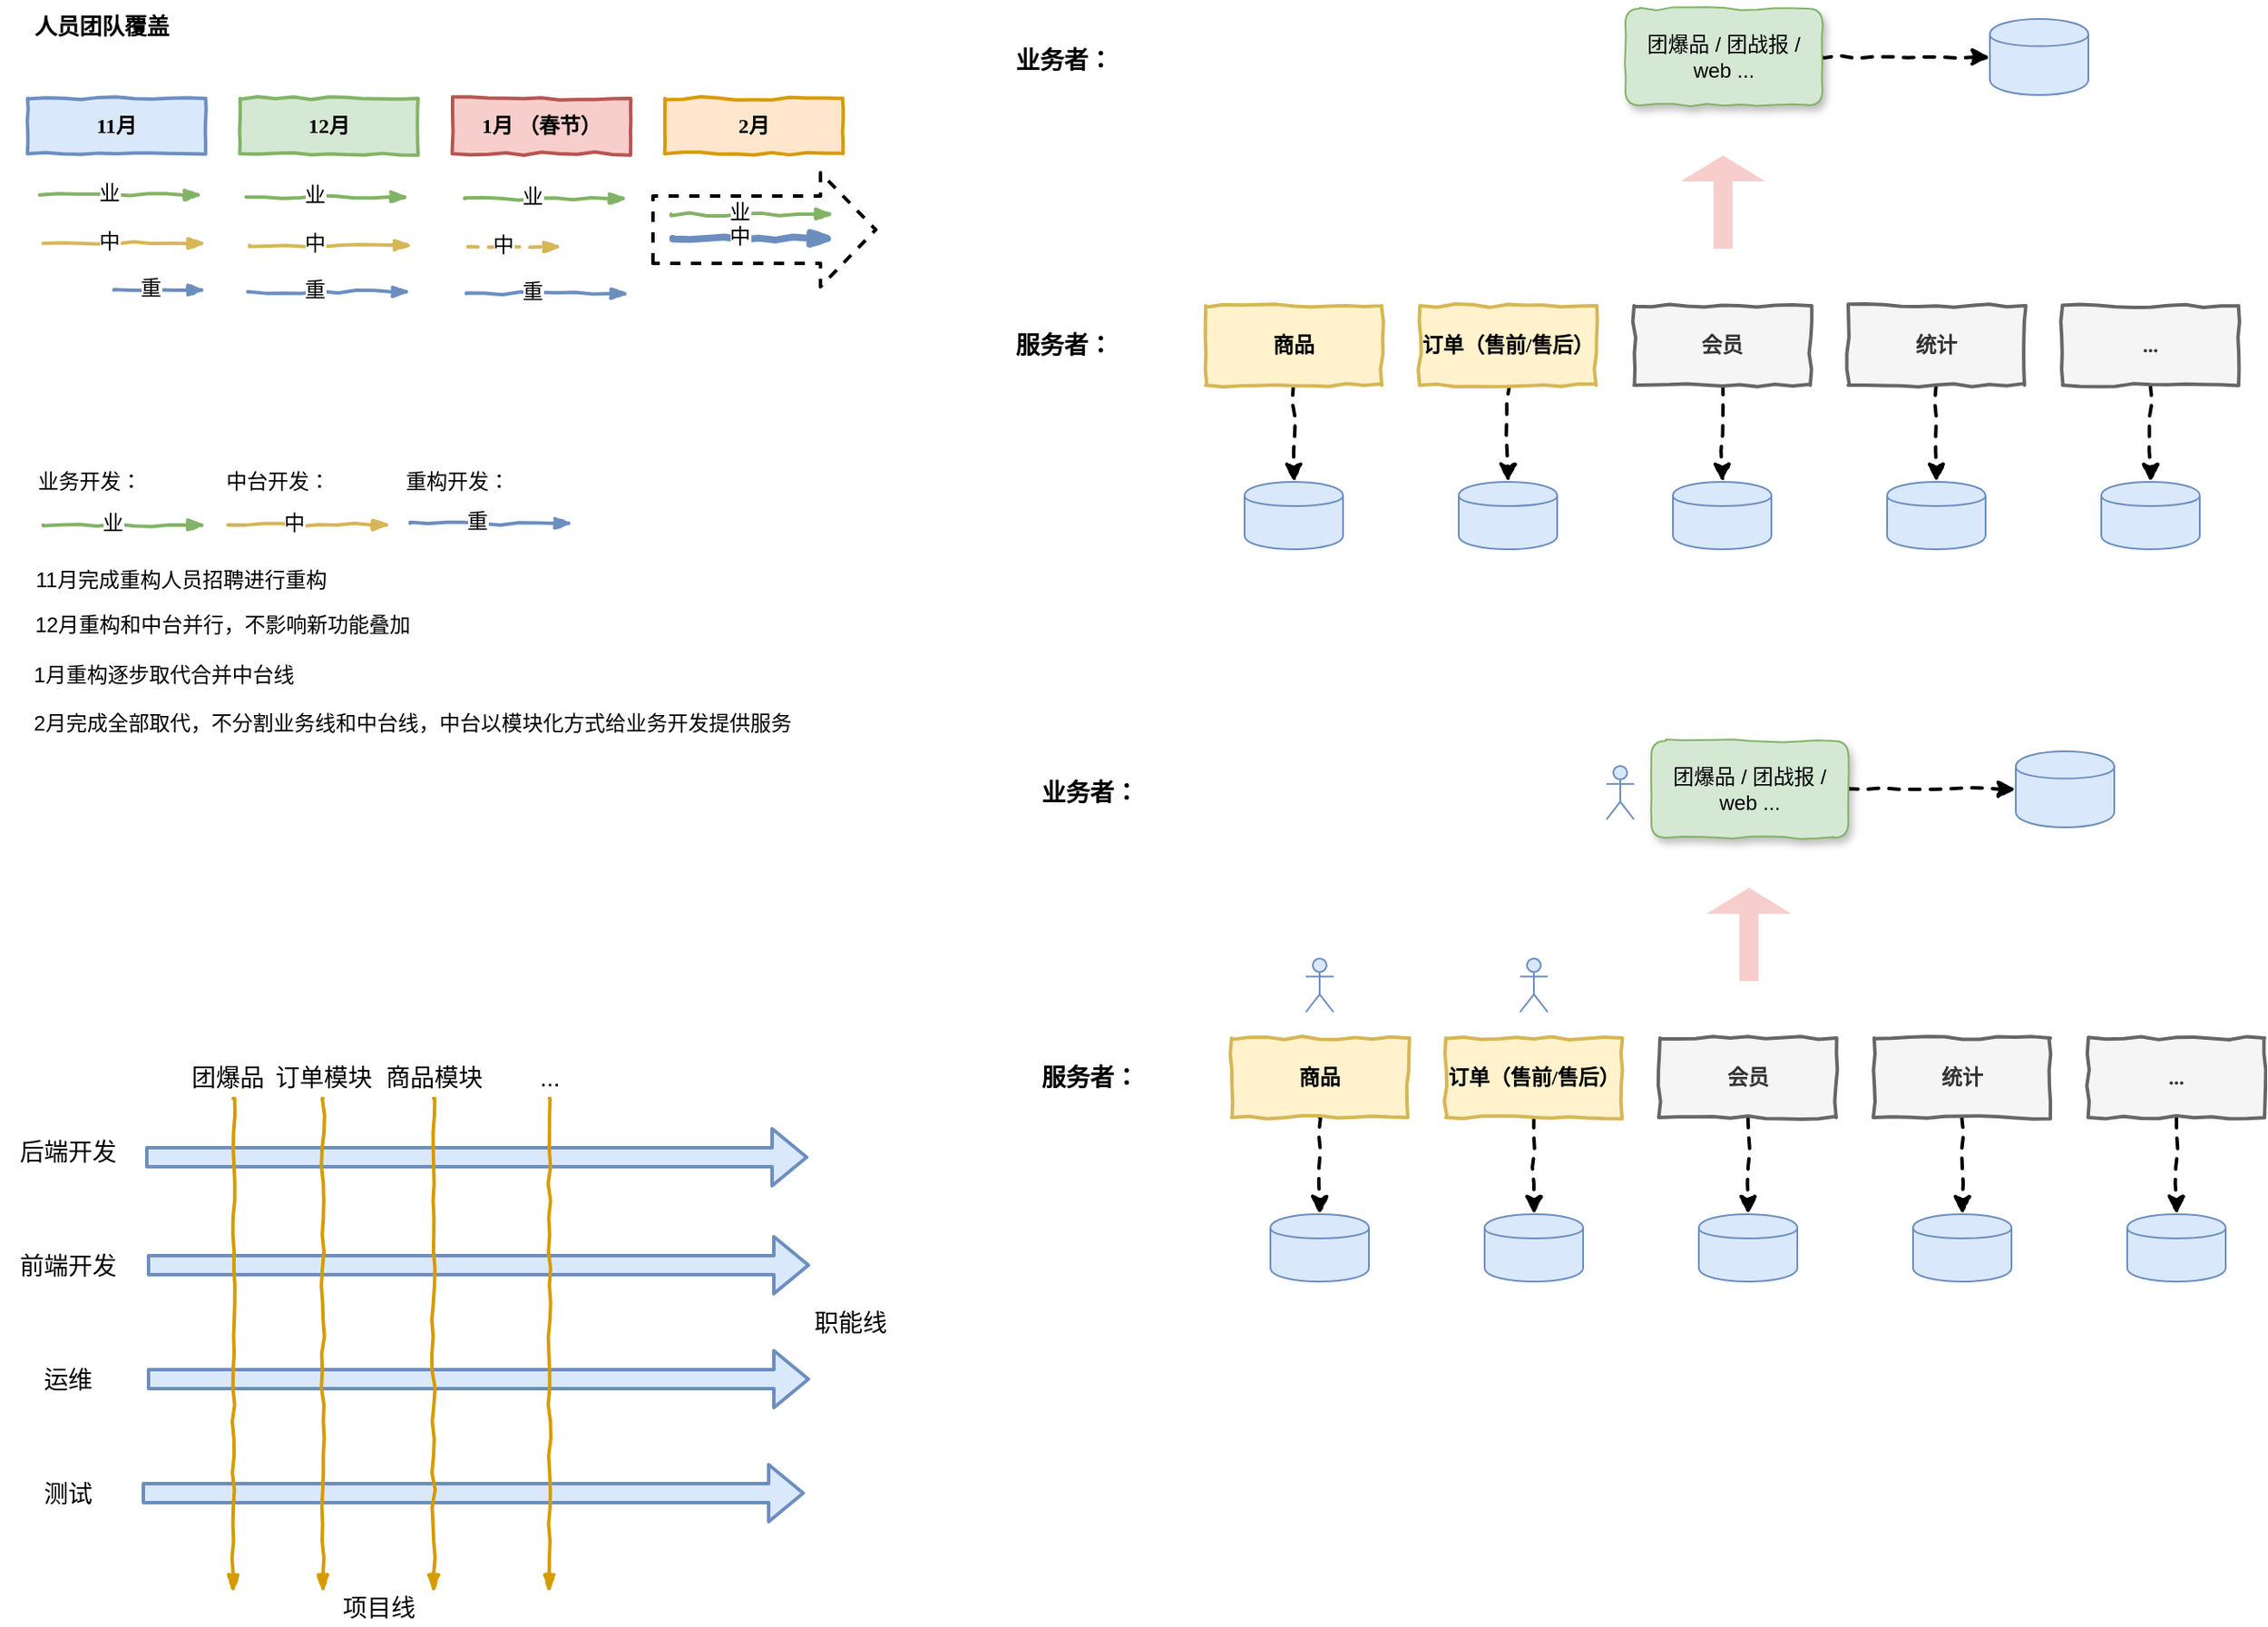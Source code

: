 <mxfile version="12.1.4" type="github" pages="1">
  <diagram id="GFUo5UajbfeOs9jclDTA" name="第 1 页">
    <mxGraphModel dx="896" dy="572" grid="0" gridSize="10" guides="1" tooltips="1" connect="1" arrows="1" fold="1" page="0" pageScale="1" pageWidth="10000" pageHeight="10000" math="0" shadow="0">
      <root>
        <mxCell id="0"/>
        <mxCell id="1" parent="0"/>
        <mxCell id="vOFkEOIqGuXK2a5z3ndq-1" value="11月" style="html=1;whiteSpace=wrap;comic=1;strokeWidth=2;fontFamily=Comic Sans MS;fontStyle=1;fillColor=#dae8fc;strokeColor=#6c8ebf;" vertex="1" parent="1">
          <mxGeometry x="217" y="150" width="103" height="32" as="geometry"/>
        </mxCell>
        <mxCell id="vOFkEOIqGuXK2a5z3ndq-2" value="12月" style="html=1;whiteSpace=wrap;comic=1;strokeWidth=2;fontFamily=Comic Sans MS;fontStyle=1;fillColor=#d5e8d4;strokeColor=#82b366;" vertex="1" parent="1">
          <mxGeometry x="340" y="150" width="103" height="32" as="geometry"/>
        </mxCell>
        <mxCell id="vOFkEOIqGuXK2a5z3ndq-3" value="1月 （春节）" style="html=1;whiteSpace=wrap;comic=1;strokeWidth=2;fontFamily=Comic Sans MS;fontStyle=1;fillColor=#f8cecc;strokeColor=#b85450;" vertex="1" parent="1">
          <mxGeometry x="463" y="150" width="103" height="32" as="geometry"/>
        </mxCell>
        <mxCell id="vOFkEOIqGuXK2a5z3ndq-4" value="2月" style="html=1;whiteSpace=wrap;comic=1;strokeWidth=2;fontFamily=Comic Sans MS;fontStyle=1;fillColor=#ffe6cc;strokeColor=#d79b00;" vertex="1" parent="1">
          <mxGeometry x="586" y="150" width="103" height="32" as="geometry"/>
        </mxCell>
        <mxCell id="vOFkEOIqGuXK2a5z3ndq-5" value="" style="rounded=0;comic=1;strokeWidth=2;endArrow=blockThin;html=1;fontFamily=Comic Sans MS;fontStyle=1;fillColor=#d5e8d4;strokeColor=#82b366;" edge="1" parent="1">
          <mxGeometry width="50" height="50" relative="1" as="geometry">
            <mxPoint x="224" y="206" as="sourcePoint"/>
            <mxPoint x="318" y="206" as="targetPoint"/>
          </mxGeometry>
        </mxCell>
        <mxCell id="vOFkEOIqGuXK2a5z3ndq-6" value="业" style="text;html=1;resizable=0;points=[];align=center;verticalAlign=middle;labelBackgroundColor=#ffffff;" vertex="1" connectable="0" parent="vOFkEOIqGuXK2a5z3ndq-5">
          <mxGeometry x="-0.149" y="1" relative="1" as="geometry">
            <mxPoint as="offset"/>
          </mxGeometry>
        </mxCell>
        <mxCell id="vOFkEOIqGuXK2a5z3ndq-7" value="&lt;font style=&quot;font-size: 13px&quot;&gt;&lt;b&gt;人员团队覆盖&lt;/b&gt;&lt;/font&gt;" style="text;html=1;strokeColor=none;fillColor=none;align=center;verticalAlign=middle;whiteSpace=wrap;rounded=0;" vertex="1" parent="1">
          <mxGeometry x="217" y="98" width="86" height="20" as="geometry"/>
        </mxCell>
        <mxCell id="vOFkEOIqGuXK2a5z3ndq-10" value="" style="rounded=0;comic=1;strokeWidth=2;endArrow=blockThin;html=1;fontFamily=Comic Sans MS;fontStyle=1;fillColor=#fff2cc;strokeColor=#d6b656;" edge="1" parent="1">
          <mxGeometry width="50" height="50" relative="1" as="geometry">
            <mxPoint x="226" y="234" as="sourcePoint"/>
            <mxPoint x="320" y="234" as="targetPoint"/>
          </mxGeometry>
        </mxCell>
        <mxCell id="vOFkEOIqGuXK2a5z3ndq-11" value="中" style="text;html=1;resizable=0;points=[];align=center;verticalAlign=middle;labelBackgroundColor=#ffffff;" vertex="1" connectable="0" parent="vOFkEOIqGuXK2a5z3ndq-10">
          <mxGeometry x="-0.149" y="1" relative="1" as="geometry">
            <mxPoint x="-2.0" as="offset"/>
          </mxGeometry>
        </mxCell>
        <mxCell id="vOFkEOIqGuXK2a5z3ndq-14" value="" style="rounded=0;comic=1;strokeWidth=2;endArrow=blockThin;html=1;fontFamily=Comic Sans MS;fontStyle=1;fillColor=#d5e8d4;strokeColor=#82b366;align=center;" edge="1" parent="1">
          <mxGeometry width="50" height="50" relative="1" as="geometry">
            <mxPoint x="343.5" y="207" as="sourcePoint"/>
            <mxPoint x="437.5" y="207" as="targetPoint"/>
          </mxGeometry>
        </mxCell>
        <mxCell id="vOFkEOIqGuXK2a5z3ndq-15" value="业" style="text;html=1;resizable=0;points=[];align=center;verticalAlign=middle;labelBackgroundColor=#ffffff;" vertex="1" connectable="0" parent="vOFkEOIqGuXK2a5z3ndq-14">
          <mxGeometry x="-0.149" y="1" relative="1" as="geometry">
            <mxPoint x="-1" as="offset"/>
          </mxGeometry>
        </mxCell>
        <mxCell id="vOFkEOIqGuXK2a5z3ndq-16" value="" style="rounded=0;comic=1;strokeWidth=2;endArrow=blockThin;html=1;fontFamily=Comic Sans MS;fontStyle=1;fillColor=#fff2cc;strokeColor=#d6b656;align=center;" edge="1" parent="1">
          <mxGeometry width="50" height="50" relative="1" as="geometry">
            <mxPoint x="345.5" y="235" as="sourcePoint"/>
            <mxPoint x="439.5" y="235" as="targetPoint"/>
          </mxGeometry>
        </mxCell>
        <mxCell id="vOFkEOIqGuXK2a5z3ndq-17" value="中" style="text;html=1;resizable=0;points=[];align=center;verticalAlign=middle;labelBackgroundColor=#ffffff;" vertex="1" connectable="0" parent="vOFkEOIqGuXK2a5z3ndq-16">
          <mxGeometry x="-0.149" y="1" relative="1" as="geometry">
            <mxPoint x="-3" as="offset"/>
          </mxGeometry>
        </mxCell>
        <mxCell id="vOFkEOIqGuXK2a5z3ndq-18" value="" style="rounded=0;comic=1;strokeWidth=2;endArrow=blockThin;html=1;fontFamily=Comic Sans MS;fontStyle=1;fillColor=#dae8fc;strokeColor=#6c8ebf;align=center;" edge="1" parent="1">
          <mxGeometry width="50" height="50" relative="1" as="geometry">
            <mxPoint x="344.5" y="262" as="sourcePoint"/>
            <mxPoint x="438.5" y="262" as="targetPoint"/>
          </mxGeometry>
        </mxCell>
        <mxCell id="vOFkEOIqGuXK2a5z3ndq-19" value="重" style="text;html=1;resizable=0;points=[];align=center;verticalAlign=middle;labelBackgroundColor=#ffffff;" vertex="1" connectable="0" parent="vOFkEOIqGuXK2a5z3ndq-18">
          <mxGeometry x="-0.149" y="1" relative="1" as="geometry">
            <mxPoint x="-2.0" as="offset"/>
          </mxGeometry>
        </mxCell>
        <mxCell id="vOFkEOIqGuXK2a5z3ndq-20" value="" style="rounded=0;comic=1;strokeWidth=2;endArrow=blockThin;html=1;fontFamily=Comic Sans MS;fontStyle=1;fillColor=#d5e8d4;strokeColor=#82b366;align=center;" edge="1" parent="1">
          <mxGeometry width="50" height="50" relative="1" as="geometry">
            <mxPoint x="470" y="208" as="sourcePoint"/>
            <mxPoint x="564" y="208" as="targetPoint"/>
          </mxGeometry>
        </mxCell>
        <mxCell id="vOFkEOIqGuXK2a5z3ndq-21" value="业" style="text;html=1;resizable=0;points=[];align=center;verticalAlign=middle;labelBackgroundColor=#ffffff;" vertex="1" connectable="0" parent="vOFkEOIqGuXK2a5z3ndq-20">
          <mxGeometry x="-0.149" y="1" relative="1" as="geometry">
            <mxPoint x="-1" as="offset"/>
          </mxGeometry>
        </mxCell>
        <mxCell id="vOFkEOIqGuXK2a5z3ndq-22" value="" style="rounded=0;comic=1;strokeWidth=2;endArrow=blockThin;html=1;fontFamily=Comic Sans MS;fontStyle=1;fillColor=#fff2cc;strokeColor=#d6b656;align=center;dashed=1;" edge="1" parent="1">
          <mxGeometry width="50" height="50" relative="1" as="geometry">
            <mxPoint x="472" y="236" as="sourcePoint"/>
            <mxPoint x="526" y="236" as="targetPoint"/>
          </mxGeometry>
        </mxCell>
        <mxCell id="vOFkEOIqGuXK2a5z3ndq-23" value="中" style="text;html=1;resizable=0;points=[];align=center;verticalAlign=middle;labelBackgroundColor=#ffffff;" vertex="1" connectable="0" parent="vOFkEOIqGuXK2a5z3ndq-22">
          <mxGeometry x="-0.149" y="1" relative="1" as="geometry">
            <mxPoint x="-3" as="offset"/>
          </mxGeometry>
        </mxCell>
        <mxCell id="vOFkEOIqGuXK2a5z3ndq-24" value="" style="rounded=0;comic=1;strokeWidth=2;endArrow=blockThin;html=1;fontFamily=Comic Sans MS;fontStyle=1;fillColor=#dae8fc;strokeColor=#6c8ebf;align=center;" edge="1" parent="1">
          <mxGeometry width="50" height="50" relative="1" as="geometry">
            <mxPoint x="471" y="263" as="sourcePoint"/>
            <mxPoint x="565" y="263" as="targetPoint"/>
          </mxGeometry>
        </mxCell>
        <mxCell id="vOFkEOIqGuXK2a5z3ndq-25" value="重" style="text;html=1;resizable=0;points=[];align=center;verticalAlign=middle;labelBackgroundColor=#ffffff;" vertex="1" connectable="0" parent="vOFkEOIqGuXK2a5z3ndq-24">
          <mxGeometry x="-0.149" y="1" relative="1" as="geometry">
            <mxPoint x="-2.0" as="offset"/>
          </mxGeometry>
        </mxCell>
        <mxCell id="vOFkEOIqGuXK2a5z3ndq-26" value="" style="rounded=0;comic=1;strokeWidth=2;endArrow=blockThin;html=1;fontFamily=Comic Sans MS;fontStyle=1;fillColor=#d5e8d4;strokeColor=#82b366;align=center;" edge="1" parent="1">
          <mxGeometry width="50" height="50" relative="1" as="geometry">
            <mxPoint x="589.5" y="217" as="sourcePoint"/>
            <mxPoint x="683.5" y="217" as="targetPoint"/>
          </mxGeometry>
        </mxCell>
        <mxCell id="vOFkEOIqGuXK2a5z3ndq-27" value="业" style="text;html=1;resizable=0;points=[];align=center;verticalAlign=middle;labelBackgroundColor=#ffffff;" vertex="1" connectable="0" parent="vOFkEOIqGuXK2a5z3ndq-26">
          <mxGeometry x="-0.149" y="1" relative="1" as="geometry">
            <mxPoint x="-1" as="offset"/>
          </mxGeometry>
        </mxCell>
        <mxCell id="vOFkEOIqGuXK2a5z3ndq-30" value="" style="rounded=0;comic=1;strokeWidth=4;endArrow=blockThin;html=1;fontFamily=Comic Sans MS;fontStyle=1;fillColor=#dae8fc;strokeColor=#6c8ebf;align=center;" edge="1" parent="1">
          <mxGeometry width="50" height="50" relative="1" as="geometry">
            <mxPoint x="590.5" y="231" as="sourcePoint"/>
            <mxPoint x="684.5" y="231" as="targetPoint"/>
          </mxGeometry>
        </mxCell>
        <mxCell id="vOFkEOIqGuXK2a5z3ndq-31" value="中" style="text;html=1;resizable=0;points=[];align=center;verticalAlign=middle;labelBackgroundColor=#ffffff;" vertex="1" connectable="0" parent="vOFkEOIqGuXK2a5z3ndq-30">
          <mxGeometry x="-0.149" y="1" relative="1" as="geometry">
            <mxPoint x="-2.0" as="offset"/>
          </mxGeometry>
        </mxCell>
        <mxCell id="vOFkEOIqGuXK2a5z3ndq-37" value="" style="rounded=0;comic=1;strokeWidth=2;endArrow=blockThin;html=1;fontFamily=Comic Sans MS;fontStyle=1;fillColor=#d5e8d4;strokeColor=#82b366;" edge="1" parent="1">
          <mxGeometry width="50" height="50" relative="1" as="geometry">
            <mxPoint x="226" y="397" as="sourcePoint"/>
            <mxPoint x="320" y="397" as="targetPoint"/>
          </mxGeometry>
        </mxCell>
        <mxCell id="vOFkEOIqGuXK2a5z3ndq-38" value="业" style="text;html=1;resizable=0;points=[];align=center;verticalAlign=middle;labelBackgroundColor=#ffffff;" vertex="1" connectable="0" parent="vOFkEOIqGuXK2a5z3ndq-37">
          <mxGeometry x="-0.149" y="1" relative="1" as="geometry">
            <mxPoint as="offset"/>
          </mxGeometry>
        </mxCell>
        <mxCell id="vOFkEOIqGuXK2a5z3ndq-39" value="" style="rounded=0;comic=1;strokeWidth=2;endArrow=blockThin;html=1;fontFamily=Comic Sans MS;fontStyle=1;fillColor=#fff2cc;strokeColor=#d6b656;" edge="1" parent="1">
          <mxGeometry width="50" height="50" relative="1" as="geometry">
            <mxPoint x="333" y="397" as="sourcePoint"/>
            <mxPoint x="427" y="397" as="targetPoint"/>
          </mxGeometry>
        </mxCell>
        <mxCell id="vOFkEOIqGuXK2a5z3ndq-40" value="中" style="text;html=1;resizable=0;points=[];align=center;verticalAlign=middle;labelBackgroundColor=#ffffff;" vertex="1" connectable="0" parent="vOFkEOIqGuXK2a5z3ndq-39">
          <mxGeometry x="-0.149" y="1" relative="1" as="geometry">
            <mxPoint x="-2.0" as="offset"/>
          </mxGeometry>
        </mxCell>
        <mxCell id="vOFkEOIqGuXK2a5z3ndq-41" value="" style="rounded=0;comic=1;strokeWidth=2;endArrow=blockThin;html=1;fontFamily=Comic Sans MS;fontStyle=1;fillColor=#dae8fc;strokeColor=#6c8ebf;align=center;" edge="1" parent="1">
          <mxGeometry width="50" height="50" relative="1" as="geometry">
            <mxPoint x="438.5" y="396" as="sourcePoint"/>
            <mxPoint x="532.5" y="396" as="targetPoint"/>
          </mxGeometry>
        </mxCell>
        <mxCell id="vOFkEOIqGuXK2a5z3ndq-42" value="重" style="text;html=1;resizable=0;points=[];align=center;verticalAlign=middle;labelBackgroundColor=#ffffff;" vertex="1" connectable="0" parent="vOFkEOIqGuXK2a5z3ndq-41">
          <mxGeometry x="-0.149" y="1" relative="1" as="geometry">
            <mxPoint x="-2.0" as="offset"/>
          </mxGeometry>
        </mxCell>
        <mxCell id="vOFkEOIqGuXK2a5z3ndq-43" value="业务开发：" style="text;html=1;strokeColor=none;fillColor=none;align=center;verticalAlign=middle;whiteSpace=wrap;rounded=0;" vertex="1" parent="1">
          <mxGeometry x="201" y="362" width="104" height="20" as="geometry"/>
        </mxCell>
        <mxCell id="vOFkEOIqGuXK2a5z3ndq-44" value="中台开发：" style="text;html=1;strokeColor=none;fillColor=none;align=center;verticalAlign=middle;whiteSpace=wrap;rounded=0;" vertex="1" parent="1">
          <mxGeometry x="310" y="362" width="104" height="20" as="geometry"/>
        </mxCell>
        <mxCell id="vOFkEOIqGuXK2a5z3ndq-45" value="重构开发：" style="text;html=1;strokeColor=none;fillColor=none;align=center;verticalAlign=middle;whiteSpace=wrap;rounded=0;" vertex="1" parent="1">
          <mxGeometry x="414" y="362" width="104" height="20" as="geometry"/>
        </mxCell>
        <mxCell id="vOFkEOIqGuXK2a5z3ndq-46" value="11月完成重构人员招聘进行重构" style="text;html=1;strokeColor=none;fillColor=none;align=center;verticalAlign=middle;whiteSpace=wrap;rounded=0;" vertex="1" parent="1">
          <mxGeometry x="219.5" y="419" width="172" height="20" as="geometry"/>
        </mxCell>
        <mxCell id="vOFkEOIqGuXK2a5z3ndq-47" value="12月重构和中台并行，不影响新功能叠加" style="text;html=1;strokeColor=none;fillColor=none;align=center;verticalAlign=middle;whiteSpace=wrap;rounded=0;" vertex="1" parent="1">
          <mxGeometry x="206" y="445" width="248" height="20" as="geometry"/>
        </mxCell>
        <mxCell id="vOFkEOIqGuXK2a5z3ndq-48" value="1月重构逐步取代合并中台线" style="text;html=1;strokeColor=none;fillColor=none;align=center;verticalAlign=middle;whiteSpace=wrap;rounded=0;" vertex="1" parent="1">
          <mxGeometry x="210" y="474" width="172" height="20" as="geometry"/>
        </mxCell>
        <mxCell id="vOFkEOIqGuXK2a5z3ndq-49" value="2月完成全部取代，不分割业务线和中台线，中台以模块化方式给业务开发提供服务" style="text;html=1;strokeColor=none;fillColor=none;align=center;verticalAlign=middle;whiteSpace=wrap;rounded=0;" vertex="1" parent="1">
          <mxGeometry x="202" y="502" width="476" height="20" as="geometry"/>
        </mxCell>
        <mxCell id="vOFkEOIqGuXK2a5z3ndq-50" value="" style="rounded=0;comic=1;strokeWidth=2;endArrow=blockThin;html=1;fontFamily=Comic Sans MS;fontStyle=1;fillColor=#dae8fc;strokeColor=#6c8ebf;align=center;" edge="1" parent="1">
          <mxGeometry width="50" height="50" relative="1" as="geometry">
            <mxPoint x="267" y="261" as="sourcePoint"/>
            <mxPoint x="320" y="261" as="targetPoint"/>
          </mxGeometry>
        </mxCell>
        <mxCell id="vOFkEOIqGuXK2a5z3ndq-51" value="重" style="text;html=1;resizable=0;points=[];align=center;verticalAlign=middle;labelBackgroundColor=#ffffff;" vertex="1" connectable="0" parent="vOFkEOIqGuXK2a5z3ndq-50">
          <mxGeometry x="-0.149" y="1" relative="1" as="geometry">
            <mxPoint x="-2.0" as="offset"/>
          </mxGeometry>
        </mxCell>
        <mxCell id="vOFkEOIqGuXK2a5z3ndq-72" style="edgeStyle=orthogonalEdgeStyle;rounded=0;comic=1;orthogonalLoop=1;jettySize=auto;html=1;exitX=1;exitY=0.5;exitDx=0;exitDy=0;entryX=0;entryY=0.5;entryDx=0;entryDy=0;dashed=1;strokeWidth=2;align=center;" edge="1" parent="1" source="vOFkEOIqGuXK2a5z3ndq-52" target="vOFkEOIqGuXK2a5z3ndq-71">
          <mxGeometry relative="1" as="geometry"/>
        </mxCell>
        <mxCell id="vOFkEOIqGuXK2a5z3ndq-52" value="团爆品 / 团战报 / web ..." style="rounded=1;whiteSpace=wrap;html=1;shadow=1;comic=1;fillColor=#d5e8d4;strokeColor=#82b366;align=center;" vertex="1" parent="1">
          <mxGeometry x="1142" y="98" width="114" height="56" as="geometry"/>
        </mxCell>
        <mxCell id="vOFkEOIqGuXK2a5z3ndq-65" style="edgeStyle=orthogonalEdgeStyle;rounded=0;orthogonalLoop=1;jettySize=auto;html=1;exitX=0.5;exitY=1;exitDx=0;exitDy=0;entryX=0.5;entryY=0;entryDx=0;entryDy=0;dashed=1;strokeWidth=2;align=center;comic=1;" edge="1" parent="1" source="vOFkEOIqGuXK2a5z3ndq-53" target="vOFkEOIqGuXK2a5z3ndq-59">
          <mxGeometry relative="1" as="geometry"/>
        </mxCell>
        <mxCell id="vOFkEOIqGuXK2a5z3ndq-53" value="商品" style="html=1;whiteSpace=wrap;comic=1;strokeWidth=2;fontFamily=Comic Sans MS;fontStyle=1;align=center;fillColor=#fff2cc;strokeColor=#d6b656;" vertex="1" parent="1">
          <mxGeometry x="899" y="270" width="102" height="46" as="geometry"/>
        </mxCell>
        <mxCell id="vOFkEOIqGuXK2a5z3ndq-66" style="edgeStyle=orthogonalEdgeStyle;rounded=0;comic=1;orthogonalLoop=1;jettySize=auto;html=1;exitX=0.5;exitY=1;exitDx=0;exitDy=0;entryX=0.5;entryY=0;entryDx=0;entryDy=0;dashed=1;strokeWidth=2;align=center;" edge="1" parent="1" source="vOFkEOIqGuXK2a5z3ndq-54" target="vOFkEOIqGuXK2a5z3ndq-60">
          <mxGeometry relative="1" as="geometry"/>
        </mxCell>
        <mxCell id="vOFkEOIqGuXK2a5z3ndq-54" value="订单（售前/售后）" style="html=1;whiteSpace=wrap;comic=1;strokeWidth=2;fontFamily=Comic Sans MS;fontStyle=1;align=center;fillColor=#fff2cc;strokeColor=#d6b656;" vertex="1" parent="1">
          <mxGeometry x="1023" y="270" width="102" height="46" as="geometry"/>
        </mxCell>
        <mxCell id="vOFkEOIqGuXK2a5z3ndq-67" style="edgeStyle=orthogonalEdgeStyle;rounded=0;comic=1;orthogonalLoop=1;jettySize=auto;html=1;exitX=0.5;exitY=1;exitDx=0;exitDy=0;entryX=0.5;entryY=0;entryDx=0;entryDy=0;dashed=1;strokeWidth=2;align=center;" edge="1" parent="1" source="vOFkEOIqGuXK2a5z3ndq-55" target="vOFkEOIqGuXK2a5z3ndq-61">
          <mxGeometry relative="1" as="geometry"/>
        </mxCell>
        <mxCell id="vOFkEOIqGuXK2a5z3ndq-55" value="会员" style="html=1;whiteSpace=wrap;comic=1;strokeWidth=2;fontFamily=Comic Sans MS;fontStyle=1;align=center;fillColor=#f5f5f5;strokeColor=#666666;fontColor=#333333;" vertex="1" parent="1">
          <mxGeometry x="1147" y="270" width="102" height="46" as="geometry"/>
        </mxCell>
        <mxCell id="vOFkEOIqGuXK2a5z3ndq-68" style="edgeStyle=orthogonalEdgeStyle;rounded=0;comic=1;orthogonalLoop=1;jettySize=auto;html=1;exitX=0.5;exitY=1;exitDx=0;exitDy=0;entryX=0.5;entryY=0;entryDx=0;entryDy=0;dashed=1;strokeWidth=2;align=center;" edge="1" parent="1" source="vOFkEOIqGuXK2a5z3ndq-56" target="vOFkEOIqGuXK2a5z3ndq-62">
          <mxGeometry relative="1" as="geometry"/>
        </mxCell>
        <mxCell id="vOFkEOIqGuXK2a5z3ndq-56" value="统计" style="html=1;whiteSpace=wrap;comic=1;strokeWidth=2;fontFamily=Comic Sans MS;fontStyle=1;align=center;fillColor=#f5f5f5;strokeColor=#666666;fontColor=#333333;" vertex="1" parent="1">
          <mxGeometry x="1271" y="270" width="102" height="46" as="geometry"/>
        </mxCell>
        <mxCell id="vOFkEOIqGuXK2a5z3ndq-69" style="edgeStyle=orthogonalEdgeStyle;rounded=0;comic=1;orthogonalLoop=1;jettySize=auto;html=1;exitX=0.5;exitY=1;exitDx=0;exitDy=0;entryX=0.5;entryY=0;entryDx=0;entryDy=0;dashed=1;strokeWidth=2;align=center;" edge="1" parent="1" source="vOFkEOIqGuXK2a5z3ndq-57" target="vOFkEOIqGuXK2a5z3ndq-63">
          <mxGeometry relative="1" as="geometry"/>
        </mxCell>
        <mxCell id="vOFkEOIqGuXK2a5z3ndq-57" value="..." style="html=1;whiteSpace=wrap;comic=1;strokeWidth=2;fontFamily=Comic Sans MS;fontStyle=1;align=center;fillColor=#f5f5f5;strokeColor=#666666;fontColor=#333333;" vertex="1" parent="1">
          <mxGeometry x="1395" y="270" width="102" height="46" as="geometry"/>
        </mxCell>
        <mxCell id="vOFkEOIqGuXK2a5z3ndq-59" value="" style="shape=cylinder;whiteSpace=wrap;html=1;boundedLbl=1;backgroundOutline=1;align=center;fillColor=#dae8fc;strokeColor=#6c8ebf;" vertex="1" parent="1">
          <mxGeometry x="921.5" y="372" width="57" height="39" as="geometry"/>
        </mxCell>
        <mxCell id="vOFkEOIqGuXK2a5z3ndq-60" value="" style="shape=cylinder;whiteSpace=wrap;html=1;boundedLbl=1;backgroundOutline=1;align=center;fillColor=#dae8fc;strokeColor=#6c8ebf;" vertex="1" parent="1">
          <mxGeometry x="1045.5" y="372" width="57" height="39" as="geometry"/>
        </mxCell>
        <mxCell id="vOFkEOIqGuXK2a5z3ndq-61" value="" style="shape=cylinder;whiteSpace=wrap;html=1;boundedLbl=1;backgroundOutline=1;align=center;fillColor=#dae8fc;strokeColor=#6c8ebf;" vertex="1" parent="1">
          <mxGeometry x="1169.5" y="372" width="57" height="39" as="geometry"/>
        </mxCell>
        <mxCell id="vOFkEOIqGuXK2a5z3ndq-62" value="" style="shape=cylinder;whiteSpace=wrap;html=1;boundedLbl=1;backgroundOutline=1;align=center;fillColor=#dae8fc;strokeColor=#6c8ebf;" vertex="1" parent="1">
          <mxGeometry x="1293.5" y="372" width="57" height="39" as="geometry"/>
        </mxCell>
        <mxCell id="vOFkEOIqGuXK2a5z3ndq-63" value="" style="shape=cylinder;whiteSpace=wrap;html=1;boundedLbl=1;backgroundOutline=1;align=center;fillColor=#dae8fc;strokeColor=#6c8ebf;" vertex="1" parent="1">
          <mxGeometry x="1417.5" y="372" width="57" height="39" as="geometry"/>
        </mxCell>
        <mxCell id="vOFkEOIqGuXK2a5z3ndq-71" value="" style="shape=cylinder;whiteSpace=wrap;html=1;boundedLbl=1;backgroundOutline=1;align=center;fillColor=#dae8fc;strokeColor=#6c8ebf;" vertex="1" parent="1">
          <mxGeometry x="1353" y="104" width="57" height="44" as="geometry"/>
        </mxCell>
        <mxCell id="vOFkEOIqGuXK2a5z3ndq-73" value="" style="shape=flexArrow;endArrow=classic;html=1;dashed=1;strokeWidth=2;align=center;endWidth=36;endSize=4.33;fillColor=#f8cecc;strokeColor=none;" edge="1" parent="1">
          <mxGeometry width="50" height="50" relative="1" as="geometry">
            <mxPoint x="1198.5" y="238" as="sourcePoint"/>
            <mxPoint x="1198.5" y="182" as="targetPoint"/>
          </mxGeometry>
        </mxCell>
        <mxCell id="vOFkEOIqGuXK2a5z3ndq-74" value="服务者：" style="text;html=1;strokeColor=none;fillColor=none;align=center;verticalAlign=middle;whiteSpace=wrap;rounded=0;fontSize=14;fontStyle=1" vertex="1" parent="1">
          <mxGeometry x="786" y="283" width="62" height="20" as="geometry"/>
        </mxCell>
        <mxCell id="vOFkEOIqGuXK2a5z3ndq-75" value="业务者：" style="text;html=1;strokeColor=none;fillColor=none;align=center;verticalAlign=middle;whiteSpace=wrap;rounded=0;fontSize=14;fontStyle=1" vertex="1" parent="1">
          <mxGeometry x="786" y="118" width="62" height="20" as="geometry"/>
        </mxCell>
        <mxCell id="vOFkEOIqGuXK2a5z3ndq-76" value="" style="shape=flexArrow;endArrow=classic;html=1;dashed=1;strokeWidth=2;fontSize=14;align=center;endWidth=25;endSize=10;width=38;" edge="1" parent="1">
          <mxGeometry width="50" height="50" relative="1" as="geometry">
            <mxPoint x="578" y="226" as="sourcePoint"/>
            <mxPoint x="709" y="226" as="targetPoint"/>
          </mxGeometry>
        </mxCell>
        <mxCell id="vOFkEOIqGuXK2a5z3ndq-78" style="edgeStyle=orthogonalEdgeStyle;rounded=0;comic=1;orthogonalLoop=1;jettySize=auto;html=1;exitX=1;exitY=0.5;exitDx=0;exitDy=0;entryX=0;entryY=0.5;entryDx=0;entryDy=0;dashed=1;strokeWidth=2;align=center;" edge="1" parent="1" source="vOFkEOIqGuXK2a5z3ndq-79" target="vOFkEOIqGuXK2a5z3ndq-95">
          <mxGeometry relative="1" as="geometry"/>
        </mxCell>
        <mxCell id="vOFkEOIqGuXK2a5z3ndq-79" value="团爆品 / 团战报 / web ..." style="rounded=1;whiteSpace=wrap;html=1;shadow=1;comic=1;fillColor=#d5e8d4;strokeColor=#82b366;align=center;" vertex="1" parent="1">
          <mxGeometry x="1157" y="522" width="114" height="56" as="geometry"/>
        </mxCell>
        <mxCell id="vOFkEOIqGuXK2a5z3ndq-80" style="edgeStyle=orthogonalEdgeStyle;rounded=0;orthogonalLoop=1;jettySize=auto;html=1;exitX=0.5;exitY=1;exitDx=0;exitDy=0;entryX=0.5;entryY=0;entryDx=0;entryDy=0;dashed=1;strokeWidth=2;align=center;comic=1;" edge="1" parent="1" source="vOFkEOIqGuXK2a5z3ndq-81" target="vOFkEOIqGuXK2a5z3ndq-90">
          <mxGeometry relative="1" as="geometry"/>
        </mxCell>
        <mxCell id="vOFkEOIqGuXK2a5z3ndq-81" value="商品" style="html=1;whiteSpace=wrap;comic=1;strokeWidth=2;fontFamily=Comic Sans MS;fontStyle=1;align=center;fillColor=#fff2cc;strokeColor=#d6b656;" vertex="1" parent="1">
          <mxGeometry x="914" y="694" width="102" height="46" as="geometry"/>
        </mxCell>
        <mxCell id="vOFkEOIqGuXK2a5z3ndq-82" style="edgeStyle=orthogonalEdgeStyle;rounded=0;comic=1;orthogonalLoop=1;jettySize=auto;html=1;exitX=0.5;exitY=1;exitDx=0;exitDy=0;entryX=0.5;entryY=0;entryDx=0;entryDy=0;dashed=1;strokeWidth=2;align=center;" edge="1" parent="1" source="vOFkEOIqGuXK2a5z3ndq-83" target="vOFkEOIqGuXK2a5z3ndq-91">
          <mxGeometry relative="1" as="geometry"/>
        </mxCell>
        <mxCell id="vOFkEOIqGuXK2a5z3ndq-83" value="订单（售前/售后）" style="html=1;whiteSpace=wrap;comic=1;strokeWidth=2;fontFamily=Comic Sans MS;fontStyle=1;align=center;fillColor=#fff2cc;strokeColor=#d6b656;" vertex="1" parent="1">
          <mxGeometry x="1038" y="694" width="102" height="46" as="geometry"/>
        </mxCell>
        <mxCell id="vOFkEOIqGuXK2a5z3ndq-84" style="edgeStyle=orthogonalEdgeStyle;rounded=0;comic=1;orthogonalLoop=1;jettySize=auto;html=1;exitX=0.5;exitY=1;exitDx=0;exitDy=0;entryX=0.5;entryY=0;entryDx=0;entryDy=0;dashed=1;strokeWidth=2;align=center;" edge="1" parent="1" source="vOFkEOIqGuXK2a5z3ndq-85" target="vOFkEOIqGuXK2a5z3ndq-92">
          <mxGeometry relative="1" as="geometry"/>
        </mxCell>
        <mxCell id="vOFkEOIqGuXK2a5z3ndq-85" value="会员" style="html=1;whiteSpace=wrap;comic=1;strokeWidth=2;fontFamily=Comic Sans MS;fontStyle=1;align=center;fillColor=#f5f5f5;strokeColor=#666666;fontColor=#333333;" vertex="1" parent="1">
          <mxGeometry x="1162" y="694" width="102" height="46" as="geometry"/>
        </mxCell>
        <mxCell id="vOFkEOIqGuXK2a5z3ndq-86" style="edgeStyle=orthogonalEdgeStyle;rounded=0;comic=1;orthogonalLoop=1;jettySize=auto;html=1;exitX=0.5;exitY=1;exitDx=0;exitDy=0;entryX=0.5;entryY=0;entryDx=0;entryDy=0;dashed=1;strokeWidth=2;align=center;" edge="1" parent="1" source="vOFkEOIqGuXK2a5z3ndq-87" target="vOFkEOIqGuXK2a5z3ndq-93">
          <mxGeometry relative="1" as="geometry"/>
        </mxCell>
        <mxCell id="vOFkEOIqGuXK2a5z3ndq-87" value="统计" style="html=1;whiteSpace=wrap;comic=1;strokeWidth=2;fontFamily=Comic Sans MS;fontStyle=1;align=center;fillColor=#f5f5f5;strokeColor=#666666;fontColor=#333333;" vertex="1" parent="1">
          <mxGeometry x="1286" y="694" width="102" height="46" as="geometry"/>
        </mxCell>
        <mxCell id="vOFkEOIqGuXK2a5z3ndq-88" style="edgeStyle=orthogonalEdgeStyle;rounded=0;comic=1;orthogonalLoop=1;jettySize=auto;html=1;exitX=0.5;exitY=1;exitDx=0;exitDy=0;entryX=0.5;entryY=0;entryDx=0;entryDy=0;dashed=1;strokeWidth=2;align=center;" edge="1" parent="1" source="vOFkEOIqGuXK2a5z3ndq-89" target="vOFkEOIqGuXK2a5z3ndq-94">
          <mxGeometry relative="1" as="geometry"/>
        </mxCell>
        <mxCell id="vOFkEOIqGuXK2a5z3ndq-89" value="..." style="html=1;whiteSpace=wrap;comic=1;strokeWidth=2;fontFamily=Comic Sans MS;fontStyle=1;align=center;fillColor=#f5f5f5;strokeColor=#666666;fontColor=#333333;" vertex="1" parent="1">
          <mxGeometry x="1410" y="694" width="102" height="46" as="geometry"/>
        </mxCell>
        <mxCell id="vOFkEOIqGuXK2a5z3ndq-90" value="" style="shape=cylinder;whiteSpace=wrap;html=1;boundedLbl=1;backgroundOutline=1;align=center;fillColor=#dae8fc;strokeColor=#6c8ebf;" vertex="1" parent="1">
          <mxGeometry x="936.5" y="796" width="57" height="39" as="geometry"/>
        </mxCell>
        <mxCell id="vOFkEOIqGuXK2a5z3ndq-91" value="" style="shape=cylinder;whiteSpace=wrap;html=1;boundedLbl=1;backgroundOutline=1;align=center;fillColor=#dae8fc;strokeColor=#6c8ebf;" vertex="1" parent="1">
          <mxGeometry x="1060.5" y="796" width="57" height="39" as="geometry"/>
        </mxCell>
        <mxCell id="vOFkEOIqGuXK2a5z3ndq-92" value="" style="shape=cylinder;whiteSpace=wrap;html=1;boundedLbl=1;backgroundOutline=1;align=center;fillColor=#dae8fc;strokeColor=#6c8ebf;" vertex="1" parent="1">
          <mxGeometry x="1184.5" y="796" width="57" height="39" as="geometry"/>
        </mxCell>
        <mxCell id="vOFkEOIqGuXK2a5z3ndq-93" value="" style="shape=cylinder;whiteSpace=wrap;html=1;boundedLbl=1;backgroundOutline=1;align=center;fillColor=#dae8fc;strokeColor=#6c8ebf;" vertex="1" parent="1">
          <mxGeometry x="1308.5" y="796" width="57" height="39" as="geometry"/>
        </mxCell>
        <mxCell id="vOFkEOIqGuXK2a5z3ndq-94" value="" style="shape=cylinder;whiteSpace=wrap;html=1;boundedLbl=1;backgroundOutline=1;align=center;fillColor=#dae8fc;strokeColor=#6c8ebf;" vertex="1" parent="1">
          <mxGeometry x="1432.5" y="796" width="57" height="39" as="geometry"/>
        </mxCell>
        <mxCell id="vOFkEOIqGuXK2a5z3ndq-95" value="" style="shape=cylinder;whiteSpace=wrap;html=1;boundedLbl=1;backgroundOutline=1;align=center;fillColor=#dae8fc;strokeColor=#6c8ebf;" vertex="1" parent="1">
          <mxGeometry x="1368" y="528" width="57" height="44" as="geometry"/>
        </mxCell>
        <mxCell id="vOFkEOIqGuXK2a5z3ndq-96" value="" style="shape=flexArrow;endArrow=classic;html=1;dashed=1;strokeWidth=2;align=center;endWidth=36;endSize=4.33;fillColor=#f8cecc;strokeColor=none;" edge="1" parent="1">
          <mxGeometry width="50" height="50" relative="1" as="geometry">
            <mxPoint x="1213.5" y="662" as="sourcePoint"/>
            <mxPoint x="1213.5" y="606" as="targetPoint"/>
          </mxGeometry>
        </mxCell>
        <mxCell id="vOFkEOIqGuXK2a5z3ndq-97" value="服务者：" style="text;html=1;strokeColor=none;fillColor=none;align=center;verticalAlign=middle;whiteSpace=wrap;rounded=0;fontSize=14;fontStyle=1" vertex="1" parent="1">
          <mxGeometry x="801" y="707" width="62" height="20" as="geometry"/>
        </mxCell>
        <mxCell id="vOFkEOIqGuXK2a5z3ndq-98" value="业务者：" style="text;html=1;strokeColor=none;fillColor=none;align=center;verticalAlign=middle;whiteSpace=wrap;rounded=0;fontSize=14;fontStyle=1" vertex="1" parent="1">
          <mxGeometry x="801" y="542" width="62" height="20" as="geometry"/>
        </mxCell>
        <mxCell id="vOFkEOIqGuXK2a5z3ndq-99" value="后端开发" style="text;html=1;strokeColor=none;fillColor=none;align=center;verticalAlign=middle;whiteSpace=wrap;rounded=0;fontSize=14;" vertex="1" parent="1">
          <mxGeometry x="210" y="750" width="61" height="20" as="geometry"/>
        </mxCell>
        <mxCell id="vOFkEOIqGuXK2a5z3ndq-100" value="前端开发" style="text;html=1;strokeColor=none;fillColor=none;align=center;verticalAlign=middle;whiteSpace=wrap;rounded=0;fontSize=14;" vertex="1" parent="1">
          <mxGeometry x="210" y="816" width="61" height="20" as="geometry"/>
        </mxCell>
        <mxCell id="vOFkEOIqGuXK2a5z3ndq-101" value="运维" style="text;html=1;strokeColor=none;fillColor=none;align=center;verticalAlign=middle;whiteSpace=wrap;rounded=0;fontSize=14;" vertex="1" parent="1">
          <mxGeometry x="210" y="882" width="61" height="20" as="geometry"/>
        </mxCell>
        <mxCell id="vOFkEOIqGuXK2a5z3ndq-102" value="测试" style="text;html=1;strokeColor=none;fillColor=none;align=center;verticalAlign=middle;whiteSpace=wrap;rounded=0;fontSize=14;" vertex="1" parent="1">
          <mxGeometry x="210" y="948" width="61" height="20" as="geometry"/>
        </mxCell>
        <mxCell id="vOFkEOIqGuXK2a5z3ndq-104" value="" style="shape=flexArrow;endArrow=classic;html=1;strokeWidth=2;fontSize=14;align=left;fillColor=#dae8fc;strokeColor=#6c8ebf;" edge="1" parent="1">
          <mxGeometry width="50" height="50" relative="1" as="geometry">
            <mxPoint x="285" y="763" as="sourcePoint"/>
            <mxPoint x="669" y="763" as="targetPoint"/>
          </mxGeometry>
        </mxCell>
        <mxCell id="vOFkEOIqGuXK2a5z3ndq-105" value="" style="shape=flexArrow;endArrow=classic;html=1;strokeWidth=2;fontSize=14;align=left;fillColor=#dae8fc;strokeColor=#6c8ebf;" edge="1" parent="1">
          <mxGeometry width="50" height="50" relative="1" as="geometry">
            <mxPoint x="286" y="825.5" as="sourcePoint"/>
            <mxPoint x="670" y="825.5" as="targetPoint"/>
          </mxGeometry>
        </mxCell>
        <mxCell id="vOFkEOIqGuXK2a5z3ndq-106" value="" style="shape=flexArrow;endArrow=classic;html=1;strokeWidth=2;fontSize=14;align=left;fillColor=#dae8fc;strokeColor=#6c8ebf;" edge="1" parent="1">
          <mxGeometry width="50" height="50" relative="1" as="geometry">
            <mxPoint x="286" y="891.5" as="sourcePoint"/>
            <mxPoint x="670" y="891.5" as="targetPoint"/>
          </mxGeometry>
        </mxCell>
        <mxCell id="vOFkEOIqGuXK2a5z3ndq-107" value="" style="shape=flexArrow;endArrow=classic;html=1;strokeWidth=2;fontSize=14;align=left;fillColor=#dae8fc;strokeColor=#6c8ebf;" edge="1" parent="1">
          <mxGeometry width="50" height="50" relative="1" as="geometry">
            <mxPoint x="283" y="957.5" as="sourcePoint"/>
            <mxPoint x="667" y="957.5" as="targetPoint"/>
          </mxGeometry>
        </mxCell>
        <mxCell id="vOFkEOIqGuXK2a5z3ndq-108" value="" style="rounded=0;comic=1;strokeWidth=2;endArrow=blockThin;html=1;fontFamily=Comic Sans MS;fontStyle=1;align=left;fillColor=#ffe6cc;strokeColor=#d79b00;" edge="1" parent="1">
          <mxGeometry width="50" height="50" relative="1" as="geometry">
            <mxPoint x="336" y="729" as="sourcePoint"/>
            <mxPoint x="336" y="1015" as="targetPoint"/>
          </mxGeometry>
        </mxCell>
        <mxCell id="vOFkEOIqGuXK2a5z3ndq-109" value="团爆品" style="text;html=1;strokeColor=none;fillColor=none;align=center;verticalAlign=middle;whiteSpace=wrap;rounded=0;fontSize=14;" vertex="1" parent="1">
          <mxGeometry x="310" y="707" width="46" height="20" as="geometry"/>
        </mxCell>
        <mxCell id="vOFkEOIqGuXK2a5z3ndq-110" value="" style="rounded=0;comic=1;strokeWidth=2;endArrow=blockThin;html=1;fontFamily=Comic Sans MS;fontStyle=1;align=left;fillColor=#ffe6cc;strokeColor=#d79b00;" edge="1" parent="1">
          <mxGeometry width="50" height="50" relative="1" as="geometry">
            <mxPoint x="388" y="729" as="sourcePoint"/>
            <mxPoint x="388" y="1015" as="targetPoint"/>
          </mxGeometry>
        </mxCell>
        <mxCell id="vOFkEOIqGuXK2a5z3ndq-111" value="订单模块" style="text;html=1;strokeColor=none;fillColor=none;align=center;verticalAlign=middle;whiteSpace=wrap;rounded=0;fontSize=14;" vertex="1" parent="1">
          <mxGeometry x="355" y="707" width="67" height="20" as="geometry"/>
        </mxCell>
        <mxCell id="vOFkEOIqGuXK2a5z3ndq-112" value="" style="rounded=0;comic=1;strokeWidth=2;endArrow=blockThin;html=1;fontFamily=Comic Sans MS;fontStyle=1;align=left;fillColor=#ffe6cc;strokeColor=#d79b00;" edge="1" parent="1">
          <mxGeometry width="50" height="50" relative="1" as="geometry">
            <mxPoint x="452" y="729" as="sourcePoint"/>
            <mxPoint x="452" y="1015" as="targetPoint"/>
          </mxGeometry>
        </mxCell>
        <mxCell id="vOFkEOIqGuXK2a5z3ndq-113" value="商品模块" style="text;html=1;strokeColor=none;fillColor=none;align=center;verticalAlign=middle;whiteSpace=wrap;rounded=0;fontSize=14;" vertex="1" parent="1">
          <mxGeometry x="419" y="707" width="67" height="20" as="geometry"/>
        </mxCell>
        <mxCell id="vOFkEOIqGuXK2a5z3ndq-114" value="" style="rounded=0;comic=1;strokeWidth=2;endArrow=blockThin;html=1;fontFamily=Comic Sans MS;fontStyle=1;align=left;fillColor=#ffe6cc;strokeColor=#d79b00;" edge="1" parent="1">
          <mxGeometry width="50" height="50" relative="1" as="geometry">
            <mxPoint x="519" y="729" as="sourcePoint"/>
            <mxPoint x="519" y="1015" as="targetPoint"/>
          </mxGeometry>
        </mxCell>
        <mxCell id="vOFkEOIqGuXK2a5z3ndq-115" value="..." style="text;html=1;strokeColor=none;fillColor=none;align=center;verticalAlign=middle;whiteSpace=wrap;rounded=0;fontSize=14;" vertex="1" parent="1">
          <mxGeometry x="486" y="707" width="67" height="20" as="geometry"/>
        </mxCell>
        <mxCell id="vOFkEOIqGuXK2a5z3ndq-116" value="职能线" style="text;html=1;strokeColor=none;fillColor=none;align=center;verticalAlign=middle;whiteSpace=wrap;rounded=0;fontSize=14;" vertex="1" parent="1">
          <mxGeometry x="669" y="849" width="49" height="20" as="geometry"/>
        </mxCell>
        <mxCell id="vOFkEOIqGuXK2a5z3ndq-117" value="项目线" style="text;html=1;strokeColor=none;fillColor=none;align=center;verticalAlign=middle;whiteSpace=wrap;rounded=0;fontSize=14;" vertex="1" parent="1">
          <mxGeometry x="395" y="1014" width="51" height="20" as="geometry"/>
        </mxCell>
        <mxCell id="vOFkEOIqGuXK2a5z3ndq-118" value="" style="shape=umlActor;verticalLabelPosition=bottom;labelBackgroundColor=#ffffff;verticalAlign=top;html=1;outlineConnect=0;fontSize=14;align=center;fillColor=#dae8fc;strokeColor=#6c8ebf;" vertex="1" parent="1">
          <mxGeometry x="957" y="648" width="16" height="31" as="geometry"/>
        </mxCell>
        <mxCell id="vOFkEOIqGuXK2a5z3ndq-121" value="" style="shape=umlActor;verticalLabelPosition=bottom;labelBackgroundColor=#ffffff;verticalAlign=top;html=1;outlineConnect=0;fontSize=14;align=center;fillColor=#dae8fc;strokeColor=#6c8ebf;" vertex="1" parent="1">
          <mxGeometry x="1081" y="648" width="16" height="31" as="geometry"/>
        </mxCell>
        <mxCell id="vOFkEOIqGuXK2a5z3ndq-122" value="" style="shape=umlActor;verticalLabelPosition=bottom;labelBackgroundColor=#ffffff;verticalAlign=top;html=1;outlineConnect=0;fontSize=14;align=center;fillColor=#dae8fc;strokeColor=#6c8ebf;" vertex="1" parent="1">
          <mxGeometry x="1131" y="536.5" width="16" height="31" as="geometry"/>
        </mxCell>
      </root>
    </mxGraphModel>
  </diagram>
</mxfile>
